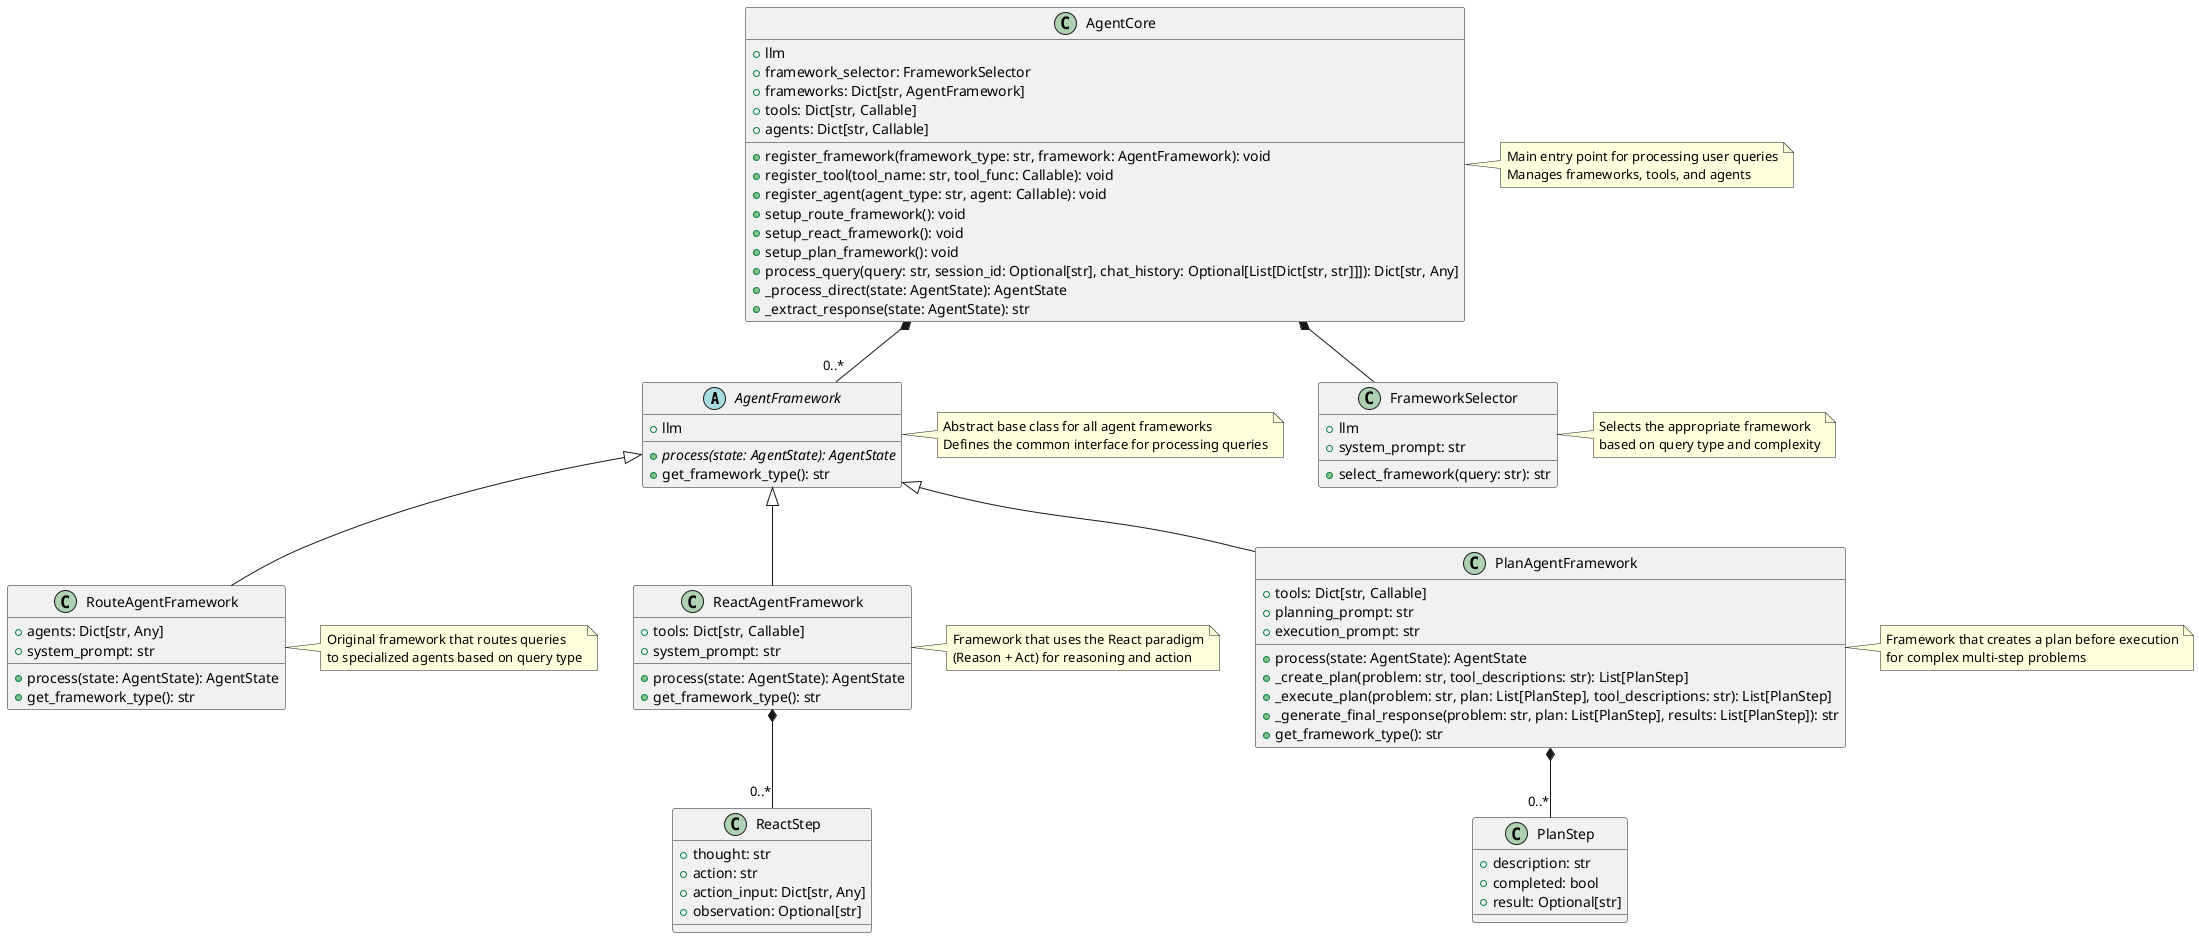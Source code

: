 @startuml Class Hierarchy

' Define the classes
abstract class AgentFramework {
  +llm
  +{abstract} process(state: AgentState): AgentState
  +get_framework_type(): str
}

class RouteAgentFramework {
  +agents: Dict[str, Any]
  +system_prompt: str
  +process(state: AgentState): AgentState
  +get_framework_type(): str
}

class ReactAgentFramework {
  +tools: Dict[str, Callable]
  +system_prompt: str
  +process(state: AgentState): AgentState
  +get_framework_type(): str
}

class PlanAgentFramework {
  +tools: Dict[str, Callable]
  +planning_prompt: str
  +execution_prompt: str
  +process(state: AgentState): AgentState
  +_create_plan(problem: str, tool_descriptions: str): List[PlanStep]
  +_execute_plan(problem: str, plan: List[PlanStep], tool_descriptions: str): List[PlanStep]
  +_generate_final_response(problem: str, plan: List[PlanStep], results: List[PlanStep]): str
  +get_framework_type(): str
}

class FrameworkSelector {
  +llm
  +system_prompt: str
  +select_framework(query: str): str
}

class AgentCore {
  +llm
  +framework_selector: FrameworkSelector
  +frameworks: Dict[str, AgentFramework]
  +tools: Dict[str, Callable]
  +agents: Dict[str, Callable]
  +register_framework(framework_type: str, framework: AgentFramework): void
  +register_tool(tool_name: str, tool_func: Callable): void
  +register_agent(agent_type: str, agent: Callable): void
  +setup_route_framework(): void
  +setup_react_framework(): void
  +setup_plan_framework(): void
  +process_query(query: str, session_id: Optional[str], chat_history: Optional[List[Dict[str, str]]]): Dict[str, Any]
  +_process_direct(state: AgentState): AgentState
  +_extract_response(state: AgentState): str
}

class ReactStep {
  +thought: str
  +action: str
  +action_input: Dict[str, Any]
  +observation: Optional[str]
}

class PlanStep {
  +description: str
  +completed: bool
  +result: Optional[str]
}

' Define relationships
AgentFramework <|-- RouteAgentFramework
AgentFramework <|-- ReactAgentFramework
AgentFramework <|-- PlanAgentFramework

AgentCore *-- FrameworkSelector
AgentCore *-- "0..*" AgentFramework

ReactAgentFramework *-- "0..*" ReactStep
PlanAgentFramework *-- "0..*" PlanStep

' Add notes
note right of AgentFramework
  Abstract base class for all agent frameworks
  Defines the common interface for processing queries
end note

note right of RouteAgentFramework
  Original framework that routes queries
  to specialized agents based on query type
end note

note right of ReactAgentFramework
  Framework that uses the React paradigm
  (Reason + Act) for reasoning and action
end note

note right of PlanAgentFramework
  Framework that creates a plan before execution
  for complex multi-step problems
end note

note right of FrameworkSelector
  Selects the appropriate framework
  based on query type and complexity
end note

note right of AgentCore
  Main entry point for processing user queries
  Manages frameworks, tools, and agents
end note

@enduml
